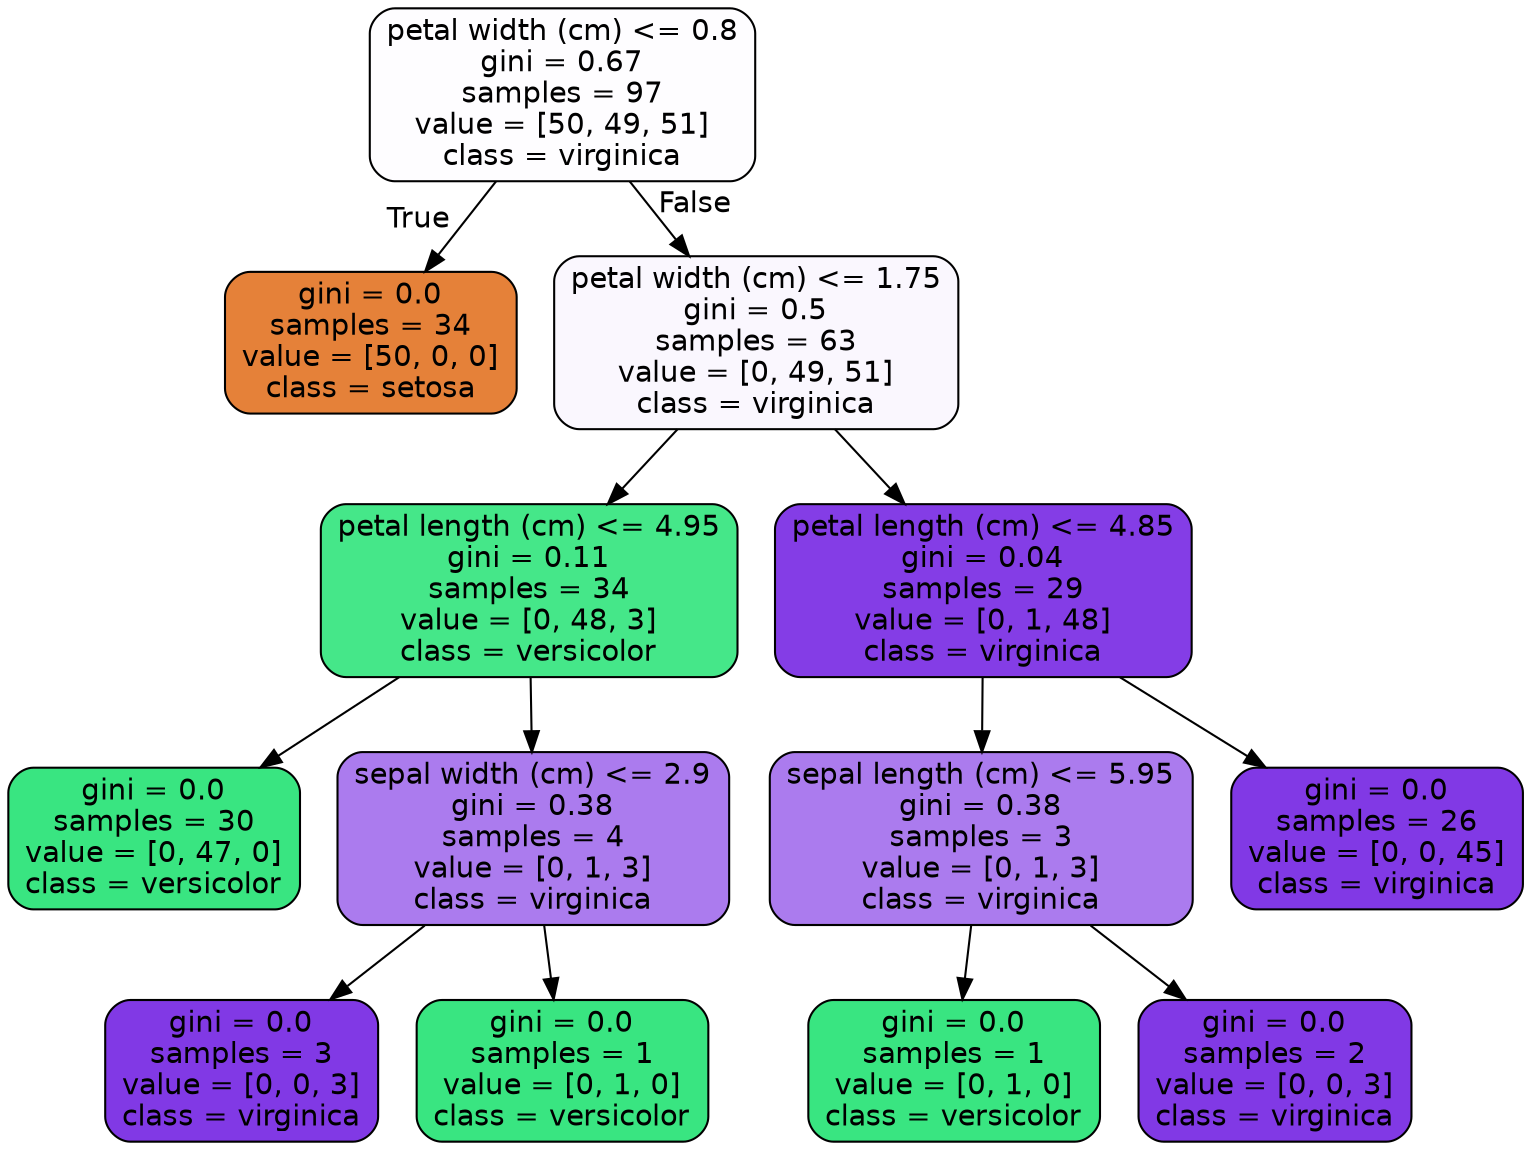 digraph Tree {
node [shape=box, style="filled, rounded", color="black", fontname=helvetica] ;
edge [fontname=helvetica] ;
0 [label="petal width (cm) <= 0.8\ngini = 0.67\nsamples = 97\nvalue = [50, 49, 51]\nclass = virginica", fillcolor="#fefdff"] ;
1 [label="gini = 0.0\nsamples = 34\nvalue = [50, 0, 0]\nclass = setosa", fillcolor="#e58139"] ;
0 -> 1 [labeldistance=2.5, labelangle=45, headlabel="True"] ;
2 [label="petal width (cm) <= 1.75\ngini = 0.5\nsamples = 63\nvalue = [0, 49, 51]\nclass = virginica", fillcolor="#faf7fe"] ;
0 -> 2 [labeldistance=2.5, labelangle=-45, headlabel="False"] ;
3 [label="petal length (cm) <= 4.95\ngini = 0.11\nsamples = 34\nvalue = [0, 48, 3]\nclass = versicolor", fillcolor="#45e789"] ;
2 -> 3 ;
4 [label="gini = 0.0\nsamples = 30\nvalue = [0, 47, 0]\nclass = versicolor", fillcolor="#39e581"] ;
3 -> 4 ;
5 [label="sepal width (cm) <= 2.9\ngini = 0.38\nsamples = 4\nvalue = [0, 1, 3]\nclass = virginica", fillcolor="#ab7bee"] ;
3 -> 5 ;
6 [label="gini = 0.0\nsamples = 3\nvalue = [0, 0, 3]\nclass = virginica", fillcolor="#8139e5"] ;
5 -> 6 ;
7 [label="gini = 0.0\nsamples = 1\nvalue = [0, 1, 0]\nclass = versicolor", fillcolor="#39e581"] ;
5 -> 7 ;
8 [label="petal length (cm) <= 4.85\ngini = 0.04\nsamples = 29\nvalue = [0, 1, 48]\nclass = virginica", fillcolor="#843de6"] ;
2 -> 8 ;
9 [label="sepal length (cm) <= 5.95\ngini = 0.38\nsamples = 3\nvalue = [0, 1, 3]\nclass = virginica", fillcolor="#ab7bee"] ;
8 -> 9 ;
10 [label="gini = 0.0\nsamples = 1\nvalue = [0, 1, 0]\nclass = versicolor", fillcolor="#39e581"] ;
9 -> 10 ;
11 [label="gini = 0.0\nsamples = 2\nvalue = [0, 0, 3]\nclass = virginica", fillcolor="#8139e5"] ;
9 -> 11 ;
12 [label="gini = 0.0\nsamples = 26\nvalue = [0, 0, 45]\nclass = virginica", fillcolor="#8139e5"] ;
8 -> 12 ;
}
